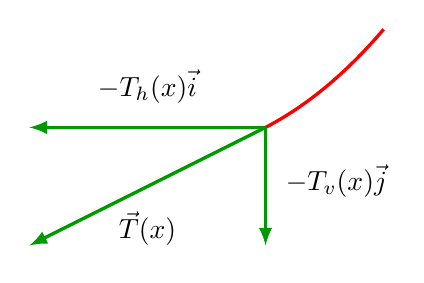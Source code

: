 \begin{tikzpicture}[scale=3]
  \def\xmin{0}; 
 \def\xmax{+5}; 
 \def\ymin{-0}; 
 \def\ymax{+5};
% \draw[help lines] (\xmin,\ymin) grid (\xmax,\ymax); 
% \clip (\xmin,\ymin) rectangle (\xmax,\ymax);
 \def\a{+1};
% \draw [thick, domain=\xmin:\xmax] plot(\x,{exp(\x)});
  \draw [very thick, color=red, domain=0.5:1] plot(\x,{(exp(\x)+exp(-\x))/2});


  \def\xx{0.5};
  \coordinate (A) at ({\xx},{(exp(\xx)+exp(-\xx))/2});
  \def\xx{1};
  \coordinate (B) at ({\xx},{(exp(\xx)+exp(-\xx))/2});
  \def\xx{0.75};
  \coordinate (C) at ({\xx},{(exp(\xx)+exp(-\xx))/2});

  \draw[->,>=latex, very thick, green!60!black] (A)-- + (-1,0);
  \draw[->,>=latex, very thick, green!60!black] (A)-- + (0,-0.5);
  \draw[->,>=latex, very thick, green!60!black] (A)-- + (-1,-0.5);


%  \draw [color=black, domain=0:0.5] plot(\x,{(exp(\x)+exp(-\x))/2});
 %  \draw [color=black, domain=1:1.3] plot(\x,{(exp(\x)+exp(-\x))/2}); 

 \node at (0,0.7) {$\vec T(x)$};  
 \node at (0,1.3) {$-T_h(x)\vec i$};  
 \node at (0.8,0.9) {$-T_v(x)\vec j$};  

% \draw[->] (0,0.5)--(2,0.5);
% \draw[dashed] (A)--(0.5,0.5);
% \draw[dashed] (B)--(1,0.5);

% \node at (0.5,0.5) [below] {$x$}; 
% \node at (1,0.5) [below] {$x+dx$}; 
% \node at (C) [above] {$d\ell$}; 
\end{tikzpicture}
